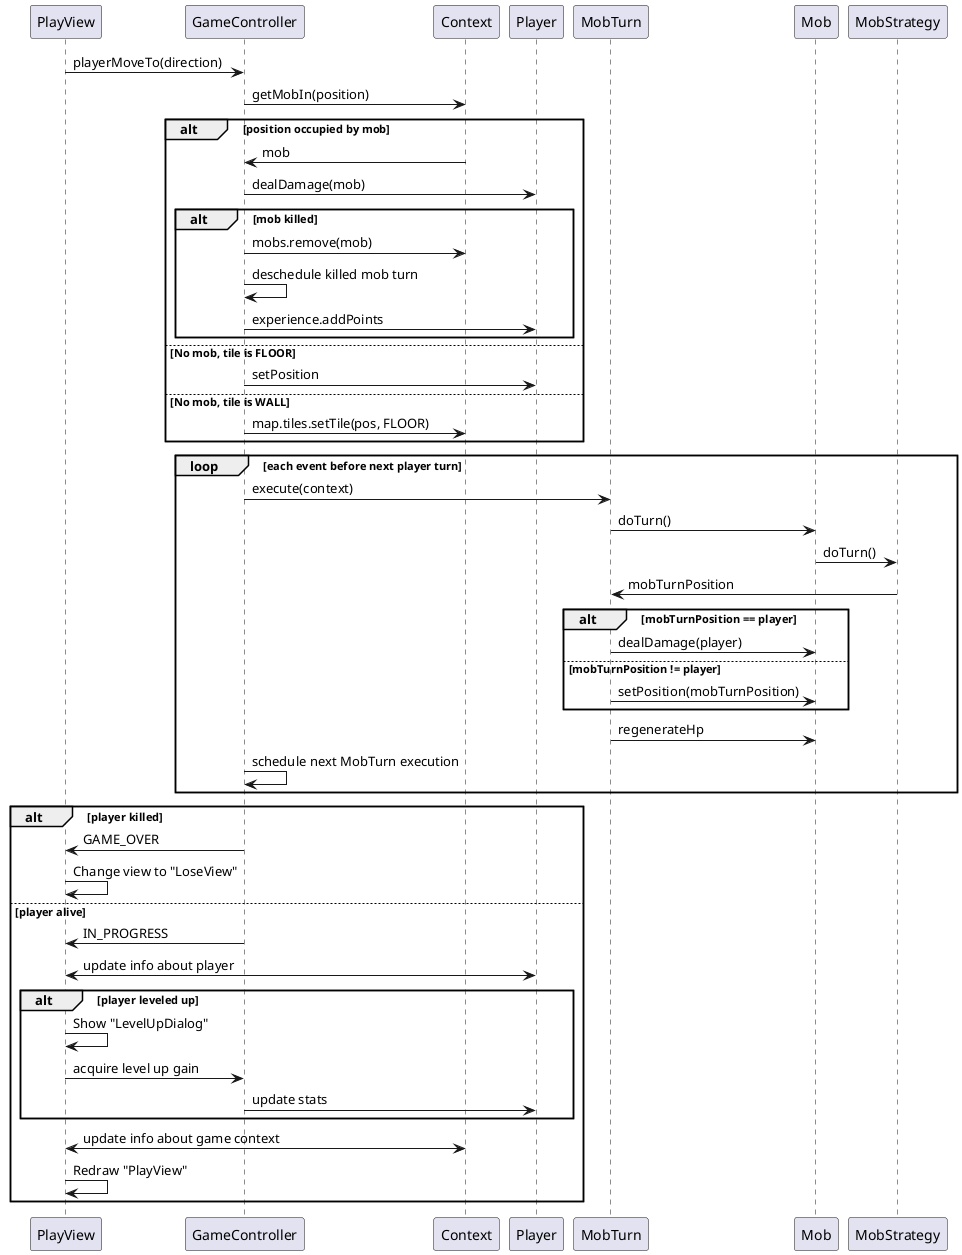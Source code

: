 @startuml
PlayView -> GameController : playerMoveTo(direction)
GameController -> Context : getMobIn(position)
alt position occupied by mob
    GameController <- Context : mob
    GameController -> Player : dealDamage(mob)
    alt mob killed
        GameController -> Context : mobs.remove(mob)
        GameController -> GameController : deschedule killed mob turn
        GameController -> Player : experience.addPoints
    end
else No mob, tile is FLOOR
    GameController -> Player : setPosition
else No mob, tile is WALL
    GameController -> Context : map.tiles.setTile(pos, FLOOR)
end

loop each event before next player turn
    GameController -> MobTurn : execute(context)
    MobTurn -> Mob : doTurn()
    Mob -> MobStrategy : doTurn()
    MobTurn <- MobStrategy : mobTurnPosition
    alt mobTurnPosition == player
        MobTurn -> Mob : dealDamage(player)
    else mobTurnPosition != player
        MobTurn -> Mob : setPosition(mobTurnPosition)
    end
    MobTurn -> Mob : regenerateHp
    GameController -> GameController : schedule next MobTurn execution
end

alt player killed
    PlayView <- GameController : GAME_OVER
    PlayView -> PlayView : Change view to "LoseView"
else player alive
    PlayView <- GameController : IN_PROGRESS
    PlayView <-> Player : update info about player
    alt player leveled up
        PlayView -> PlayView : Show "LevelUpDialog"
        PlayView -> GameController : acquire level up gain
        GameController -> Player : update stats
    end
    PlayView <-> Context : update info about game context
    PlayView -> PlayView : Redraw "PlayView"
end
@enduml
